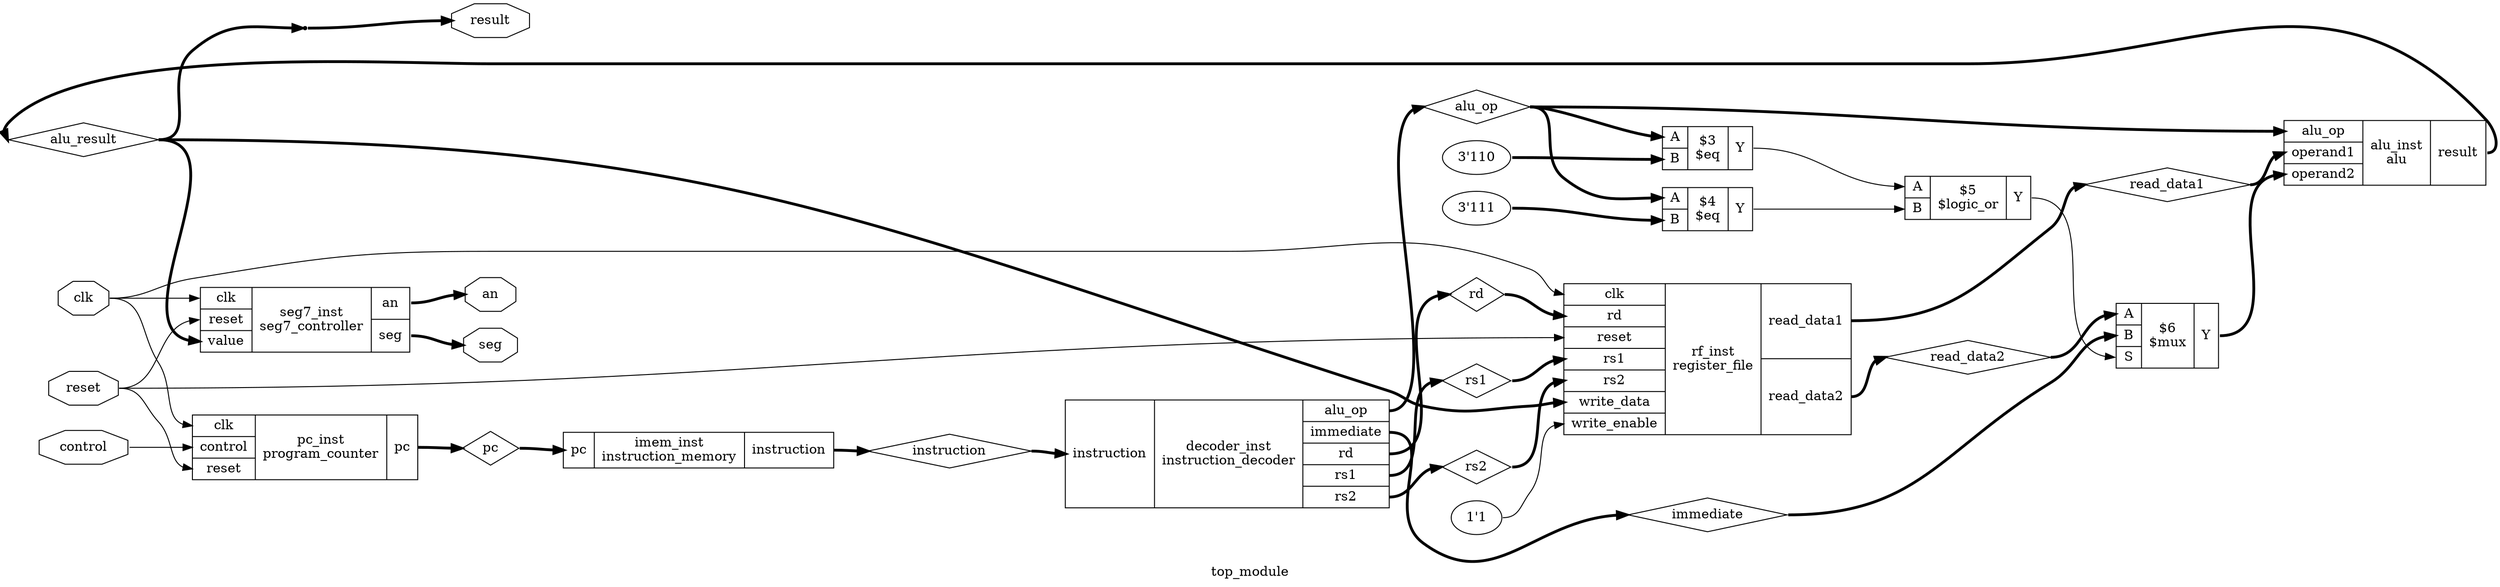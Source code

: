 digraph "top_module" {
label="top_module";
rankdir="LR";
remincross=true;
n5 [ shape=diamond, label="alu_result", color="black", fontcolor="black" ];
n6 [ shape=diamond, label="read_data2", color="black", fontcolor="black" ];
n7 [ shape=diamond, label="read_data1", color="black", fontcolor="black" ];
n8 [ shape=diamond, label="immediate", color="black", fontcolor="black" ];
n9 [ shape=diamond, label="rd", color="black", fontcolor="black" ];
n10 [ shape=diamond, label="rs2", color="black", fontcolor="black" ];
n11 [ shape=diamond, label="rs1", color="black", fontcolor="black" ];
n12 [ shape=diamond, label="alu_op", color="black", fontcolor="black" ];
n13 [ shape=diamond, label="instruction", color="black", fontcolor="black" ];
n14 [ shape=diamond, label="pc", color="black", fontcolor="black" ];
n15 [ shape=octagon, label="an", color="black", fontcolor="black" ];
n16 [ shape=octagon, label="seg", color="black", fontcolor="black" ];
n17 [ shape=octagon, label="result", color="black", fontcolor="black" ];
n18 [ shape=octagon, label="control", color="black", fontcolor="black" ];
n19 [ shape=octagon, label="reset", color="black", fontcolor="black" ];
n20 [ shape=octagon, label="clk", color="black", fontcolor="black" ];
c22 [ shape=record, label="{{<p20> clk|<p19> reset|<p21> value}|seg7_inst\nseg7_controller|{<p15> an|<p16> seg}}",  ];
c27 [ shape=record, label="{{<p23> A|<p24> B|<p25> S}|$6\n$mux|{<p26> Y}}",  ];
c28 [ shape=record, label="{{<p23> A|<p24> B}|$5\n$logic_or|{<p26> Y}}",  ];
v0 [ label="3'111" ];
c29 [ shape=record, label="{{<p23> A|<p24> B}|$4\n$eq|{<p26> Y}}",  ];
v1 [ label="3'110" ];
c30 [ shape=record, label="{{<p23> A|<p24> B}|$3\n$eq|{<p26> Y}}",  ];
c33 [ shape=record, label="{{<p12> alu_op|<p31> operand1|<p32> operand2}|alu_inst\nalu|{<p17> result}}",  ];
v2 [ label="1'1" ];
c36 [ shape=record, label="{{<p20> clk|<p9> rd|<p19> reset|<p11> rs1|<p10> rs2|<p34> write_data|<p35> write_enable}|rf_inst\nregister_file|{<p7> read_data1|<p6> read_data2}}",  ];
c37 [ shape=record, label="{{<p13> instruction}|decoder_inst\ninstruction_decoder|{<p12> alu_op|<p8> immediate|<p9> rd|<p11> rs1|<p10> rs2}}",  ];
c38 [ shape=record, label="{{<p14> pc}|imem_inst\ninstruction_memory|{<p13> instruction}}",  ];
c39 [ shape=record, label="{{<p20> clk|<p18> control|<p19> reset}|pc_inst\nprogram_counter|{<p14> pc}}",  ];
x3 [shape=point, ];
c27:p26:e -> c33:p32:w [color="black", fontcolor="black", style="setlinewidth(3)", label=""];
c37:p10:e -> n10:w [color="black", fontcolor="black", style="setlinewidth(3)", label=""];
n10:e -> c36:p10:w [color="black", fontcolor="black", style="setlinewidth(3)", label=""];
c37:p11:e -> n11:w [color="black", fontcolor="black", style="setlinewidth(3)", label=""];
n11:e -> c36:p11:w [color="black", fontcolor="black", style="setlinewidth(3)", label=""];
c37:p12:e -> n12:w [color="black", fontcolor="black", style="setlinewidth(3)", label=""];
n12:e -> c29:p23:w [color="black", fontcolor="black", style="setlinewidth(3)", label=""];
n12:e -> c30:p23:w [color="black", fontcolor="black", style="setlinewidth(3)", label=""];
n12:e -> c33:p12:w [color="black", fontcolor="black", style="setlinewidth(3)", label=""];
c38:p13:e -> n13:w [color="black", fontcolor="black", style="setlinewidth(3)", label=""];
n13:e -> c37:p13:w [color="black", fontcolor="black", style="setlinewidth(3)", label=""];
c39:p14:e -> n14:w [color="black", fontcolor="black", style="setlinewidth(3)", label=""];
n14:e -> c38:p14:w [color="black", fontcolor="black", style="setlinewidth(3)", label=""];
c22:p15:e -> n15:w [color="black", fontcolor="black", style="setlinewidth(3)", label=""];
c22:p16:e -> n16:w [color="black", fontcolor="black", style="setlinewidth(3)", label=""];
x3:e -> n17:w [color="black", fontcolor="black", style="setlinewidth(3)", label=""];
n18:e -> c39:p18:w [color="black", fontcolor="black", label=""];
n19:e -> c22:p19:w [color="black", fontcolor="black", label=""];
n19:e -> c36:p19:w [color="black", fontcolor="black", label=""];
n19:e -> c39:p19:w [color="black", fontcolor="black", label=""];
c28:p26:e -> c27:p25:w [color="black", fontcolor="black", label=""];
n20:e -> c22:p20:w [color="black", fontcolor="black", label=""];
n20:e -> c36:p20:w [color="black", fontcolor="black", label=""];
n20:e -> c39:p20:w [color="black", fontcolor="black", label=""];
c29:p26:e -> c28:p24:w [color="black", fontcolor="black", label=""];
c30:p26:e -> c28:p23:w [color="black", fontcolor="black", label=""];
c33:p17:e -> n5:w [color="black", fontcolor="black", style="setlinewidth(3)", label=""];
n5:e -> c22:p21:w [color="black", fontcolor="black", style="setlinewidth(3)", label=""];
n5:e -> c36:p34:w [color="black", fontcolor="black", style="setlinewidth(3)", label=""];
n5:e -> x3:w [color="black", fontcolor="black", style="setlinewidth(3)", label=""];
c36:p6:e -> n6:w [color="black", fontcolor="black", style="setlinewidth(3)", label=""];
n6:e -> c27:p23:w [color="black", fontcolor="black", style="setlinewidth(3)", label=""];
c36:p7:e -> n7:w [color="black", fontcolor="black", style="setlinewidth(3)", label=""];
n7:e -> c33:p31:w [color="black", fontcolor="black", style="setlinewidth(3)", label=""];
c37:p8:e -> n8:w [color="black", fontcolor="black", style="setlinewidth(3)", label=""];
n8:e -> c27:p24:w [color="black", fontcolor="black", style="setlinewidth(3)", label=""];
c37:p9:e -> n9:w [color="black", fontcolor="black", style="setlinewidth(3)", label=""];
n9:e -> c36:p9:w [color="black", fontcolor="black", style="setlinewidth(3)", label=""];
v0:e -> c29:p24:w [color="black", fontcolor="black", style="setlinewidth(3)", label=""];
v1:e -> c30:p24:w [color="black", fontcolor="black", style="setlinewidth(3)", label=""];
v2:e -> c36:p35:w [color="black", fontcolor="black", label=""];
}
